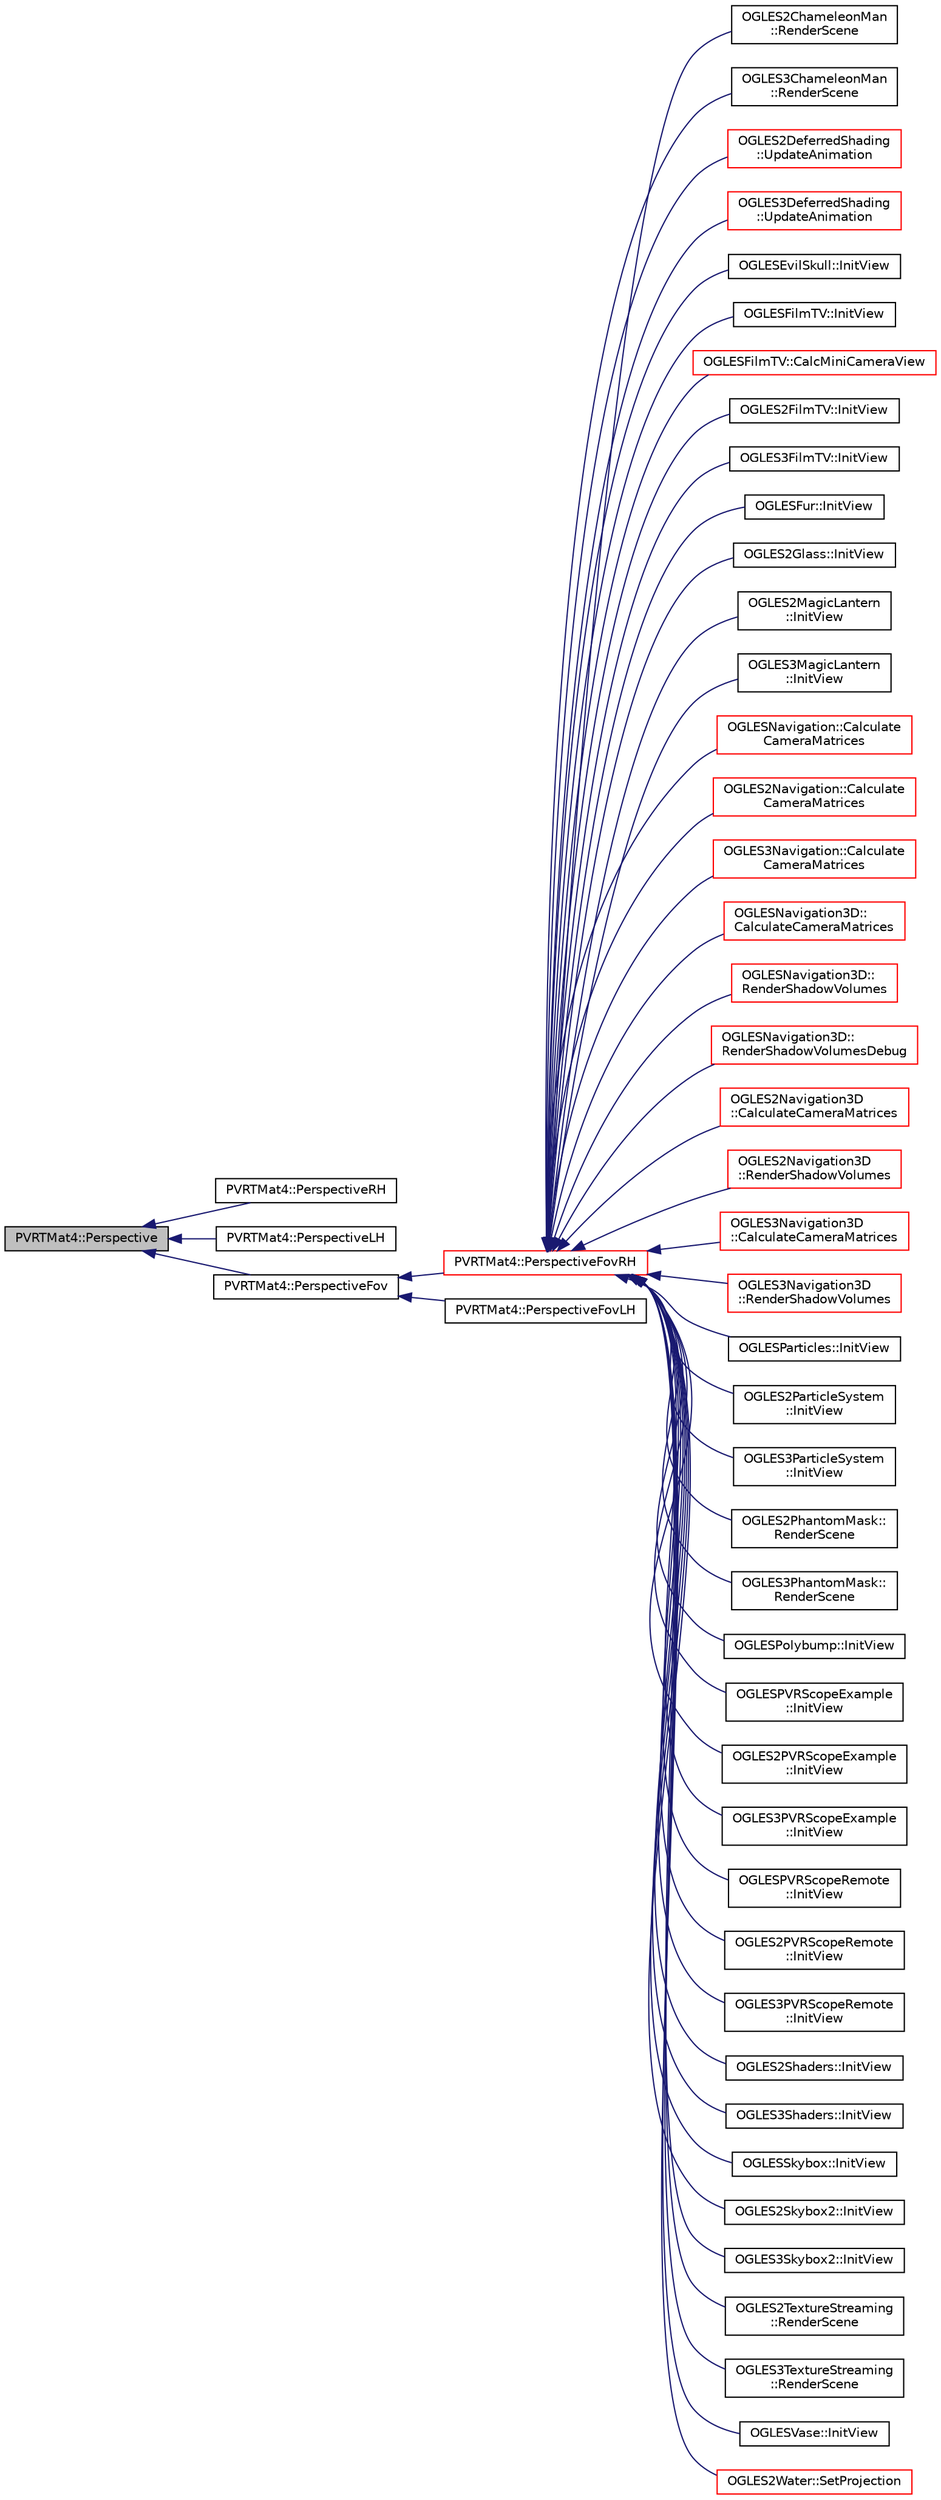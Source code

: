 digraph "PVRTMat4::Perspective"
{
  edge [fontname="Helvetica",fontsize="10",labelfontname="Helvetica",labelfontsize="10"];
  node [fontname="Helvetica",fontsize="10",shape=record];
  rankdir="LR";
  Node1 [label="PVRTMat4::Perspective",height=0.2,width=0.4,color="black", fillcolor="grey75", style="filled", fontcolor="black"];
  Node1 -> Node2 [dir="back",color="midnightblue",fontsize="10",style="solid",fontname="Helvetica"];
  Node2 [label="PVRTMat4::PerspectiveRH",height=0.2,width=0.4,color="black", fillcolor="white", style="filled",URL="$struct_p_v_r_t_mat4.html#ac51a655a779a5f3c2df50831858eb4dc",tooltip="Create a perspective matrix for a right hand coordinate system. "];
  Node1 -> Node3 [dir="back",color="midnightblue",fontsize="10",style="solid",fontname="Helvetica"];
  Node3 [label="PVRTMat4::PerspectiveLH",height=0.2,width=0.4,color="black", fillcolor="white", style="filled",URL="$struct_p_v_r_t_mat4.html#a445973370397d8284d9ea27d19e83248",tooltip="Create a perspective matrix for a left hand coordinate system. "];
  Node1 -> Node4 [dir="back",color="midnightblue",fontsize="10",style="solid",fontname="Helvetica"];
  Node4 [label="PVRTMat4::PerspectiveFov",height=0.2,width=0.4,color="black", fillcolor="white", style="filled",URL="$struct_p_v_r_t_mat4.html#a9e6ccece8c34673154a72f993d10529b",tooltip="Perspective calculation where field of view is used instead of near plane dimensions. "];
  Node4 -> Node5 [dir="back",color="midnightblue",fontsize="10",style="solid",fontname="Helvetica"];
  Node5 [label="PVRTMat4::PerspectiveFovRH",height=0.2,width=0.4,color="red", fillcolor="white", style="filled",URL="$struct_p_v_r_t_mat4.html#a614e5b42b69d123e1969e33ad8ae0e81",tooltip="Create a perspective matrix for a right hand coordinate system. "];
  Node5 -> Node6 [dir="back",color="midnightblue",fontsize="10",style="solid",fontname="Helvetica"];
  Node6 [label="OGLES2ChameleonMan\l::RenderScene",height=0.2,width=0.4,color="black", fillcolor="white", style="filled",URL="$class_o_g_l_e_s2_chameleon_man.html#a4e2c16c18f3f2292ac404284ba3defb8"];
  Node5 -> Node7 [dir="back",color="midnightblue",fontsize="10",style="solid",fontname="Helvetica"];
  Node7 [label="OGLES3ChameleonMan\l::RenderScene",height=0.2,width=0.4,color="black", fillcolor="white", style="filled",URL="$class_o_g_l_e_s3_chameleon_man.html#a1dd55c368e019d3d6c95eb30070182d6"];
  Node5 -> Node8 [dir="back",color="midnightblue",fontsize="10",style="solid",fontname="Helvetica"];
  Node8 [label="OGLES2DeferredShading\l::UpdateAnimation",height=0.2,width=0.4,color="red", fillcolor="white", style="filled",URL="$class_o_g_l_e_s2_deferred_shading.html#a36c1da6295be7e3ae1c0e878a101cf2d"];
  Node5 -> Node9 [dir="back",color="midnightblue",fontsize="10",style="solid",fontname="Helvetica"];
  Node9 [label="OGLES3DeferredShading\l::UpdateAnimation",height=0.2,width=0.4,color="red", fillcolor="white", style="filled",URL="$class_o_g_l_e_s3_deferred_shading.html#af37bbf48a2d9bd594354f6f15efbb728"];
  Node5 -> Node10 [dir="back",color="midnightblue",fontsize="10",style="solid",fontname="Helvetica"];
  Node10 [label="OGLESEvilSkull::InitView",height=0.2,width=0.4,color="black", fillcolor="white", style="filled",URL="$class_o_g_l_e_s_evil_skull.html#a49d0169987b3b97de24d9cfd52c86a8c"];
  Node5 -> Node11 [dir="back",color="midnightblue",fontsize="10",style="solid",fontname="Helvetica"];
  Node11 [label="OGLESFilmTV::InitView",height=0.2,width=0.4,color="black", fillcolor="white", style="filled",URL="$class_o_g_l_e_s_film_t_v.html#a1ea5268db0b745d827dde1ecc543a08b"];
  Node5 -> Node12 [dir="back",color="midnightblue",fontsize="10",style="solid",fontname="Helvetica"];
  Node12 [label="OGLESFilmTV::CalcMiniCameraView",height=0.2,width=0.4,color="red", fillcolor="white", style="filled",URL="$class_o_g_l_e_s_film_t_v.html#a39998c793f2f385a02e13021b06ebc3b"];
  Node5 -> Node13 [dir="back",color="midnightblue",fontsize="10",style="solid",fontname="Helvetica"];
  Node13 [label="OGLES2FilmTV::InitView",height=0.2,width=0.4,color="black", fillcolor="white", style="filled",URL="$class_o_g_l_e_s2_film_t_v.html#a6641a9c6654e329a4bb71e235b614b00"];
  Node5 -> Node14 [dir="back",color="midnightblue",fontsize="10",style="solid",fontname="Helvetica"];
  Node14 [label="OGLES3FilmTV::InitView",height=0.2,width=0.4,color="black", fillcolor="white", style="filled",URL="$class_o_g_l_e_s3_film_t_v.html#aa18bf366e621fd15d5e970f833baabae"];
  Node5 -> Node15 [dir="back",color="midnightblue",fontsize="10",style="solid",fontname="Helvetica"];
  Node15 [label="OGLESFur::InitView",height=0.2,width=0.4,color="black", fillcolor="white", style="filled",URL="$class_o_g_l_e_s_fur.html#a7e3bc3a4ebeb23a7553dbc4b50d25893"];
  Node5 -> Node16 [dir="back",color="midnightblue",fontsize="10",style="solid",fontname="Helvetica"];
  Node16 [label="OGLES2Glass::InitView",height=0.2,width=0.4,color="black", fillcolor="white", style="filled",URL="$class_o_g_l_e_s2_glass.html#ab0c360b282093e22c7ce4f117b2d546f"];
  Node5 -> Node17 [dir="back",color="midnightblue",fontsize="10",style="solid",fontname="Helvetica"];
  Node17 [label="OGLES2MagicLantern\l::InitView",height=0.2,width=0.4,color="black", fillcolor="white", style="filled",URL="$class_o_g_l_e_s2_magic_lantern.html#ad816c13d43fda876acf6ffda709b4b33"];
  Node5 -> Node18 [dir="back",color="midnightblue",fontsize="10",style="solid",fontname="Helvetica"];
  Node18 [label="OGLES3MagicLantern\l::InitView",height=0.2,width=0.4,color="black", fillcolor="white", style="filled",URL="$class_o_g_l_e_s3_magic_lantern.html#a09dcab3677a281ee9fee65979df5a672"];
  Node5 -> Node19 [dir="back",color="midnightblue",fontsize="10",style="solid",fontname="Helvetica"];
  Node19 [label="OGLESNavigation::Calculate\lCameraMatrices",height=0.2,width=0.4,color="red", fillcolor="white", style="filled",URL="$class_o_g_l_e_s_navigation.html#ad54acd9d44fc9ab591ff57dc0b451b97"];
  Node5 -> Node20 [dir="back",color="midnightblue",fontsize="10",style="solid",fontname="Helvetica"];
  Node20 [label="OGLES2Navigation::Calculate\lCameraMatrices",height=0.2,width=0.4,color="red", fillcolor="white", style="filled",URL="$class_o_g_l_e_s2_navigation.html#a3e081f47fc116f70506aba5496d5ac5a"];
  Node5 -> Node21 [dir="back",color="midnightblue",fontsize="10",style="solid",fontname="Helvetica"];
  Node21 [label="OGLES3Navigation::Calculate\lCameraMatrices",height=0.2,width=0.4,color="red", fillcolor="white", style="filled",URL="$class_o_g_l_e_s3_navigation.html#aea1e6f22384ef4e596935bd4e653005b"];
  Node5 -> Node22 [dir="back",color="midnightblue",fontsize="10",style="solid",fontname="Helvetica"];
  Node22 [label="OGLESNavigation3D::\lCalculateCameraMatrices",height=0.2,width=0.4,color="red", fillcolor="white", style="filled",URL="$class_o_g_l_e_s_navigation3_d.html#a2ca2fcdfe9bf3b5e6478610c2ff88773"];
  Node5 -> Node23 [dir="back",color="midnightblue",fontsize="10",style="solid",fontname="Helvetica"];
  Node23 [label="OGLESNavigation3D::\lRenderShadowVolumes",height=0.2,width=0.4,color="red", fillcolor="white", style="filled",URL="$class_o_g_l_e_s_navigation3_d.html#a49a1ff3e126015e6753d274a0aa5b493"];
  Node5 -> Node24 [dir="back",color="midnightblue",fontsize="10",style="solid",fontname="Helvetica"];
  Node24 [label="OGLESNavigation3D::\lRenderShadowVolumesDebug",height=0.2,width=0.4,color="red", fillcolor="white", style="filled",URL="$class_o_g_l_e_s_navigation3_d.html#a0728631d47c1e99afbdd6bc2796dafcd"];
  Node5 -> Node25 [dir="back",color="midnightblue",fontsize="10",style="solid",fontname="Helvetica"];
  Node25 [label="OGLES2Navigation3D\l::CalculateCameraMatrices",height=0.2,width=0.4,color="red", fillcolor="white", style="filled",URL="$class_o_g_l_e_s2_navigation3_d.html#af4778c03d6a29279d2a279a095d21514"];
  Node5 -> Node26 [dir="back",color="midnightblue",fontsize="10",style="solid",fontname="Helvetica"];
  Node26 [label="OGLES2Navigation3D\l::RenderShadowVolumes",height=0.2,width=0.4,color="red", fillcolor="white", style="filled",URL="$class_o_g_l_e_s2_navigation3_d.html#acdf2912b3ecb62c1ce4532cfdac9c44a"];
  Node5 -> Node27 [dir="back",color="midnightblue",fontsize="10",style="solid",fontname="Helvetica"];
  Node27 [label="OGLES3Navigation3D\l::CalculateCameraMatrices",height=0.2,width=0.4,color="red", fillcolor="white", style="filled",URL="$class_o_g_l_e_s3_navigation3_d.html#aeb2ae2214c5eb66a4fa78d660489fd3f"];
  Node5 -> Node28 [dir="back",color="midnightblue",fontsize="10",style="solid",fontname="Helvetica"];
  Node28 [label="OGLES3Navigation3D\l::RenderShadowVolumes",height=0.2,width=0.4,color="red", fillcolor="white", style="filled",URL="$class_o_g_l_e_s3_navigation3_d.html#a1f82d9db4ce9aece4d440ef4ebf52075"];
  Node5 -> Node29 [dir="back",color="midnightblue",fontsize="10",style="solid",fontname="Helvetica"];
  Node29 [label="OGLESParticles::InitView",height=0.2,width=0.4,color="black", fillcolor="white", style="filled",URL="$class_o_g_l_e_s_particles.html#ab08c8cf723fa1e2e516028b78d8cd9fd"];
  Node5 -> Node30 [dir="back",color="midnightblue",fontsize="10",style="solid",fontname="Helvetica"];
  Node30 [label="OGLES2ParticleSystem\l::InitView",height=0.2,width=0.4,color="black", fillcolor="white", style="filled",URL="$class_o_g_l_e_s2_particle_system.html#aba60f37efa6e8e57ac7aabb42f48d8d2"];
  Node5 -> Node31 [dir="back",color="midnightblue",fontsize="10",style="solid",fontname="Helvetica"];
  Node31 [label="OGLES3ParticleSystem\l::InitView",height=0.2,width=0.4,color="black", fillcolor="white", style="filled",URL="$class_o_g_l_e_s3_particle_system.html#a4fefc128c2cc672d3b51fe1028a9b7de"];
  Node5 -> Node32 [dir="back",color="midnightblue",fontsize="10",style="solid",fontname="Helvetica"];
  Node32 [label="OGLES2PhantomMask::\lRenderScene",height=0.2,width=0.4,color="black", fillcolor="white", style="filled",URL="$class_o_g_l_e_s2_phantom_mask.html#a9e3f672b649742ff984a5d163fd451b7"];
  Node5 -> Node33 [dir="back",color="midnightblue",fontsize="10",style="solid",fontname="Helvetica"];
  Node33 [label="OGLES3PhantomMask::\lRenderScene",height=0.2,width=0.4,color="black", fillcolor="white", style="filled",URL="$class_o_g_l_e_s3_phantom_mask.html#a6502d50a11f80c12da1eb4f75f7af361"];
  Node5 -> Node34 [dir="back",color="midnightblue",fontsize="10",style="solid",fontname="Helvetica"];
  Node34 [label="OGLESPolybump::InitView",height=0.2,width=0.4,color="black", fillcolor="white", style="filled",URL="$class_o_g_l_e_s_polybump.html#a7ae04e8efee0d014143d5c70d322849b",tooltip="Initialise the view. "];
  Node5 -> Node35 [dir="back",color="midnightblue",fontsize="10",style="solid",fontname="Helvetica"];
  Node35 [label="OGLESPVRScopeExample\l::InitView",height=0.2,width=0.4,color="black", fillcolor="white", style="filled",URL="$class_o_g_l_e_s_p_v_r_scope_example.html#aa6f945f457a6a30a171c800947a259df"];
  Node5 -> Node36 [dir="back",color="midnightblue",fontsize="10",style="solid",fontname="Helvetica"];
  Node36 [label="OGLES2PVRScopeExample\l::InitView",height=0.2,width=0.4,color="black", fillcolor="white", style="filled",URL="$class_o_g_l_e_s2_p_v_r_scope_example.html#aebfc54a6893ddc7b3d3705b657afd224"];
  Node5 -> Node37 [dir="back",color="midnightblue",fontsize="10",style="solid",fontname="Helvetica"];
  Node37 [label="OGLES3PVRScopeExample\l::InitView",height=0.2,width=0.4,color="black", fillcolor="white", style="filled",URL="$class_o_g_l_e_s3_p_v_r_scope_example.html#a3bdccd32f480d84caf3219ddf06ba187"];
  Node5 -> Node38 [dir="back",color="midnightblue",fontsize="10",style="solid",fontname="Helvetica"];
  Node38 [label="OGLESPVRScopeRemote\l::InitView",height=0.2,width=0.4,color="black", fillcolor="white", style="filled",URL="$class_o_g_l_e_s_p_v_r_scope_remote.html#ab84a7b569b59b319c4deaaac33faa080"];
  Node5 -> Node39 [dir="back",color="midnightblue",fontsize="10",style="solid",fontname="Helvetica"];
  Node39 [label="OGLES2PVRScopeRemote\l::InitView",height=0.2,width=0.4,color="black", fillcolor="white", style="filled",URL="$class_o_g_l_e_s2_p_v_r_scope_remote.html#a34819d6a18ee75f5627c10408ce040bd"];
  Node5 -> Node40 [dir="back",color="midnightblue",fontsize="10",style="solid",fontname="Helvetica"];
  Node40 [label="OGLES3PVRScopeRemote\l::InitView",height=0.2,width=0.4,color="black", fillcolor="white", style="filled",URL="$class_o_g_l_e_s3_p_v_r_scope_remote.html#acdb46d8149ddf4a6c98838cda2c32787"];
  Node5 -> Node41 [dir="back",color="midnightblue",fontsize="10",style="solid",fontname="Helvetica"];
  Node41 [label="OGLES2Shaders::InitView",height=0.2,width=0.4,color="black", fillcolor="white", style="filled",URL="$class_o_g_l_e_s2_shaders.html#a9c2dcd2c42d0d9e8eba1acd00097be12"];
  Node5 -> Node42 [dir="back",color="midnightblue",fontsize="10",style="solid",fontname="Helvetica"];
  Node42 [label="OGLES3Shaders::InitView",height=0.2,width=0.4,color="black", fillcolor="white", style="filled",URL="$class_o_g_l_e_s3_shaders.html#abbeeffa11a404097b6d1d0bd86acbf3d"];
  Node5 -> Node43 [dir="back",color="midnightblue",fontsize="10",style="solid",fontname="Helvetica"];
  Node43 [label="OGLESSkybox::InitView",height=0.2,width=0.4,color="black", fillcolor="white", style="filled",URL="$class_o_g_l_e_s_skybox.html#aec4465067bcb94fcc3d7e0b4112446c6",tooltip="Initialise the view. "];
  Node5 -> Node44 [dir="back",color="midnightblue",fontsize="10",style="solid",fontname="Helvetica"];
  Node44 [label="OGLES2Skybox2::InitView",height=0.2,width=0.4,color="black", fillcolor="white", style="filled",URL="$class_o_g_l_e_s2_skybox2.html#ada3a5fbf77319ed17e7b2f50068d3a8f"];
  Node5 -> Node45 [dir="back",color="midnightblue",fontsize="10",style="solid",fontname="Helvetica"];
  Node45 [label="OGLES3Skybox2::InitView",height=0.2,width=0.4,color="black", fillcolor="white", style="filled",URL="$class_o_g_l_e_s3_skybox2.html#a8ffd3e8419f04229f3a96afa67b51183"];
  Node5 -> Node46 [dir="back",color="midnightblue",fontsize="10",style="solid",fontname="Helvetica"];
  Node46 [label="OGLES2TextureStreaming\l::RenderScene",height=0.2,width=0.4,color="black", fillcolor="white", style="filled",URL="$class_o_g_l_e_s2_texture_streaming.html#a81a864d5dba20e3eb1093f596fcc2add"];
  Node5 -> Node47 [dir="back",color="midnightblue",fontsize="10",style="solid",fontname="Helvetica"];
  Node47 [label="OGLES3TextureStreaming\l::RenderScene",height=0.2,width=0.4,color="black", fillcolor="white", style="filled",URL="$class_o_g_l_e_s3_texture_streaming.html#a8ceea3c9b7b714c3bc7fb30b267c3aed"];
  Node5 -> Node48 [dir="back",color="midnightblue",fontsize="10",style="solid",fontname="Helvetica"];
  Node48 [label="OGLESVase::InitView",height=0.2,width=0.4,color="black", fillcolor="white", style="filled",URL="$class_o_g_l_e_s_vase.html#aeae9bba53c85389d0923c0324724954e",tooltip="Initialise the view. "];
  Node5 -> Node49 [dir="back",color="midnightblue",fontsize="10",style="solid",fontname="Helvetica"];
  Node49 [label="OGLES2Water::SetProjection",height=0.2,width=0.4,color="red", fillcolor="white", style="filled",URL="$class_o_g_l_e_s2_water.html#a8d754db03b603048817fe9b053614bec"];
  Node4 -> Node50 [dir="back",color="midnightblue",fontsize="10",style="solid",fontname="Helvetica"];
  Node50 [label="PVRTMat4::PerspectiveFovLH",height=0.2,width=0.4,color="black", fillcolor="white", style="filled",URL="$struct_p_v_r_t_mat4.html#aab27ec251aefa5bd95d533fff0db78ac",tooltip="Create a perspective matrix for a left hand coordinate system. "];
}
